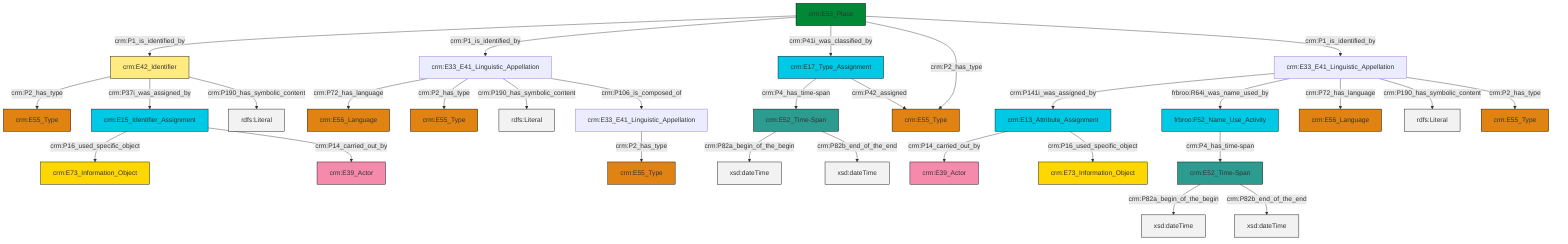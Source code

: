 graph TD
classDef Literal fill:#f2f2f2,stroke:#000000;
classDef CRM_Entity fill:#FFFFFF,stroke:#000000;
classDef Temporal_Entity fill:#00C9E6, stroke:#000000;
classDef Type fill:#E18312, stroke:#000000;
classDef Time-Span fill:#2C9C91, stroke:#000000;
classDef Appellation fill:#FFEB7F, stroke:#000000;
classDef Place fill:#008836, stroke:#000000;
classDef Persistent_Item fill:#B266B2, stroke:#000000;
classDef Conceptual_Object fill:#FFD700, stroke:#000000;
classDef Physical_Thing fill:#D2B48C, stroke:#000000;
classDef Actor fill:#f58aad, stroke:#000000;
classDef PC_Classes fill:#4ce600, stroke:#000000;
classDef Multi fill:#cccccc,stroke:#000000;

0["crm:E42_Identifier"]:::Appellation -->|crm:P2_has_type| 1["crm:E55_Type"]:::Type
4["crm:E15_Identifier_Assignment"]:::Temporal_Entity -->|crm:P16_used_specific_object| 5["crm:E73_Information_Object"]:::Conceptual_Object
6["crm:E53_Place"]:::Place -->|crm:P1_is_identified_by| 0["crm:E42_Identifier"]:::Appellation
9["crm:E33_E41_Linguistic_Appellation"]:::Default -->|crm:P72_has_language| 10["crm:E56_Language"]:::Type
6["crm:E53_Place"]:::Place -->|crm:P1_is_identified_by| 9["crm:E33_E41_Linguistic_Appellation"]:::Default
6["crm:E53_Place"]:::Place -->|crm:P41i_was_classified_by| 12["crm:E17_Type_Assignment"]:::Temporal_Entity
15["crm:E13_Attribute_Assignment"]:::Temporal_Entity -->|crm:P14_carried_out_by| 16["crm:E39_Actor"]:::Actor
19["crm:E52_Time-Span"]:::Time-Span -->|crm:P82a_begin_of_the_begin| 20[xsd:dateTime]:::Literal
21["crm:E52_Time-Span"]:::Time-Span -->|crm:P82a_begin_of_the_begin| 22[xsd:dateTime]:::Literal
23["frbroo:F52_Name_Use_Activity"]:::Temporal_Entity -->|crm:P4_has_time-span| 19["crm:E52_Time-Span"]:::Time-Span
21["crm:E52_Time-Span"]:::Time-Span -->|crm:P82b_end_of_the_end| 27[xsd:dateTime]:::Literal
17["crm:E33_E41_Linguistic_Appellation"]:::Default -->|crm:P141i_was_assigned_by| 15["crm:E13_Attribute_Assignment"]:::Temporal_Entity
6["crm:E53_Place"]:::Place -->|crm:P2_has_type| 13["crm:E55_Type"]:::Type
0["crm:E42_Identifier"]:::Appellation -->|crm:P37i_was_assigned_by| 4["crm:E15_Identifier_Assignment"]:::Temporal_Entity
17["crm:E33_E41_Linguistic_Appellation"]:::Default -->|frbroo:R64i_was_name_used_by| 23["frbroo:F52_Name_Use_Activity"]:::Temporal_Entity
0["crm:E42_Identifier"]:::Appellation -->|crm:P190_has_symbolic_content| 31[rdfs:Literal]:::Literal
19["crm:E52_Time-Span"]:::Time-Span -->|crm:P82b_end_of_the_end| 32[xsd:dateTime]:::Literal
15["crm:E13_Attribute_Assignment"]:::Temporal_Entity -->|crm:P16_used_specific_object| 33["crm:E73_Information_Object"]:::Conceptual_Object
17["crm:E33_E41_Linguistic_Appellation"]:::Default -->|crm:P72_has_language| 35["crm:E56_Language"]:::Type
9["crm:E33_E41_Linguistic_Appellation"]:::Default -->|crm:P2_has_type| 36["crm:E55_Type"]:::Type
37["crm:E33_E41_Linguistic_Appellation"]:::Default -->|crm:P2_has_type| 25["crm:E55_Type"]:::Type
17["crm:E33_E41_Linguistic_Appellation"]:::Default -->|crm:P190_has_symbolic_content| 39[rdfs:Literal]:::Literal
9["crm:E33_E41_Linguistic_Appellation"]:::Default -->|crm:P190_has_symbolic_content| 43[rdfs:Literal]:::Literal
4["crm:E15_Identifier_Assignment"]:::Temporal_Entity -->|crm:P14_carried_out_by| 2["crm:E39_Actor"]:::Actor
6["crm:E53_Place"]:::Place -->|crm:P1_is_identified_by| 17["crm:E33_E41_Linguistic_Appellation"]:::Default
9["crm:E33_E41_Linguistic_Appellation"]:::Default -->|crm:P106_is_composed_of| 37["crm:E33_E41_Linguistic_Appellation"]:::Default
17["crm:E33_E41_Linguistic_Appellation"]:::Default -->|crm:P2_has_type| 28["crm:E55_Type"]:::Type
12["crm:E17_Type_Assignment"]:::Temporal_Entity -->|crm:P4_has_time-span| 21["crm:E52_Time-Span"]:::Time-Span
12["crm:E17_Type_Assignment"]:::Temporal_Entity -->|crm:P42_assigned| 13["crm:E55_Type"]:::Type